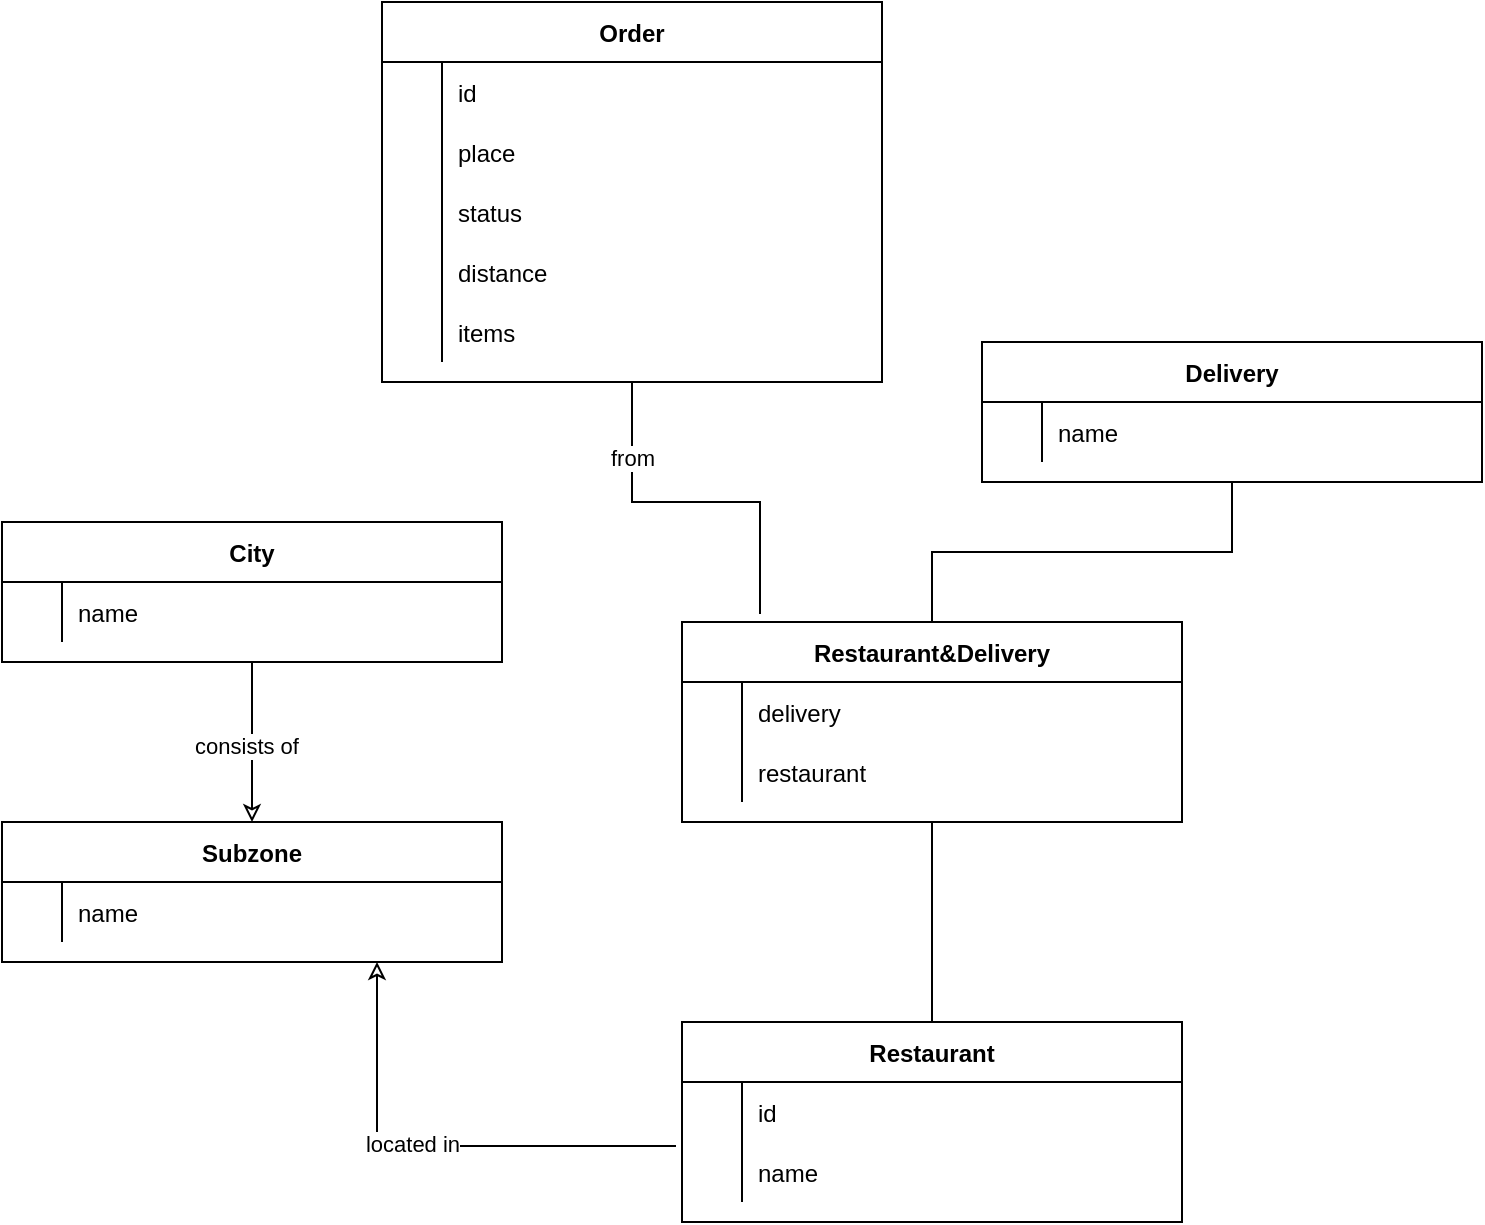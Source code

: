 <mxfile version="26.1.0">
  <diagram id="R2lEEEUBdFMjLlhIrx00" name="Page-1">
    <mxGraphModel dx="986" dy="668" grid="1" gridSize="10" guides="1" tooltips="1" connect="1" arrows="1" fold="1" page="1" pageScale="1" pageWidth="850" pageHeight="1100" math="0" shadow="0" extFonts="Permanent Marker^https://fonts.googleapis.com/css?family=Permanent+Marker">
      <root>
        <mxCell id="0" />
        <mxCell id="1" parent="0" />
        <mxCell id="lhuaWtM2x6Sv4wG-J0oP-39" style="edgeStyle=orthogonalEdgeStyle;rounded=0;orthogonalLoop=1;jettySize=auto;html=1;exitX=-0.012;exitY=1.067;exitDx=0;exitDy=0;entryX=0.75;entryY=1;entryDx=0;entryDy=0;endArrow=classic;startFill=0;exitPerimeter=0;startArrow=none;endFill=0;" parent="1" source="lhuaWtM2x6Sv4wG-J0oP-5" target="lhuaWtM2x6Sv4wG-J0oP-22" edge="1">
          <mxGeometry relative="1" as="geometry">
            <mxPoint x="440" y="845" as="sourcePoint" />
            <mxPoint x="300" y="745" as="targetPoint" />
            <Array as="points">
              <mxPoint x="238" y="862" />
            </Array>
          </mxGeometry>
        </mxCell>
        <mxCell id="lhuaWtM2x6Sv4wG-J0oP-40" value="located in" style="edgeLabel;html=1;align=center;verticalAlign=middle;resizable=0;points=[];" parent="lhuaWtM2x6Sv4wG-J0oP-39" vertex="1" connectable="0">
          <mxGeometry x="0.092" y="-1" relative="1" as="geometry">
            <mxPoint as="offset" />
          </mxGeometry>
        </mxCell>
        <mxCell id="lhuaWtM2x6Sv4wG-J0oP-53" style="edgeStyle=orthogonalEdgeStyle;rounded=0;orthogonalLoop=1;jettySize=auto;html=1;exitX=0.5;exitY=0;exitDx=0;exitDy=0;entryX=0.5;entryY=1;entryDx=0;entryDy=0;endArrow=none;startFill=0;" parent="1" source="lhuaWtM2x6Sv4wG-J0oP-1" target="lhuaWtM2x6Sv4wG-J0oP-46" edge="1">
          <mxGeometry relative="1" as="geometry" />
        </mxCell>
        <mxCell id="lhuaWtM2x6Sv4wG-J0oP-1" value="Restaurant" style="shape=table;startSize=30;container=1;collapsible=1;childLayout=tableLayout;fixedRows=1;rowLines=0;fontStyle=1;align=center;resizeLast=1;" parent="1" vertex="1">
          <mxGeometry x="390" y="800" width="250" height="100" as="geometry" />
        </mxCell>
        <mxCell id="lhuaWtM2x6Sv4wG-J0oP-5" value="" style="shape=partialRectangle;collapsible=0;dropTarget=0;pointerEvents=0;fillColor=none;points=[[0,0.5],[1,0.5]];portConstraint=eastwest;top=0;left=0;right=0;bottom=0;" parent="lhuaWtM2x6Sv4wG-J0oP-1" vertex="1">
          <mxGeometry y="30" width="250" height="30" as="geometry" />
        </mxCell>
        <mxCell id="lhuaWtM2x6Sv4wG-J0oP-6" value="" style="shape=partialRectangle;overflow=hidden;connectable=0;fillColor=none;top=0;left=0;bottom=0;right=0;" parent="lhuaWtM2x6Sv4wG-J0oP-5" vertex="1">
          <mxGeometry width="30" height="30" as="geometry">
            <mxRectangle width="30" height="30" as="alternateBounds" />
          </mxGeometry>
        </mxCell>
        <mxCell id="lhuaWtM2x6Sv4wG-J0oP-7" value="id" style="shape=partialRectangle;overflow=hidden;connectable=0;fillColor=none;top=0;left=0;bottom=0;right=0;align=left;spacingLeft=6;" parent="lhuaWtM2x6Sv4wG-J0oP-5" vertex="1">
          <mxGeometry x="30" width="220" height="30" as="geometry">
            <mxRectangle width="220" height="30" as="alternateBounds" />
          </mxGeometry>
        </mxCell>
        <mxCell id="lhuaWtM2x6Sv4wG-J0oP-58" value="" style="shape=partialRectangle;collapsible=0;dropTarget=0;pointerEvents=0;fillColor=none;points=[[0,0.5],[1,0.5]];portConstraint=eastwest;top=0;left=0;right=0;bottom=0;" parent="lhuaWtM2x6Sv4wG-J0oP-1" vertex="1">
          <mxGeometry y="60" width="250" height="30" as="geometry" />
        </mxCell>
        <mxCell id="lhuaWtM2x6Sv4wG-J0oP-59" value="" style="shape=partialRectangle;overflow=hidden;connectable=0;fillColor=none;top=0;left=0;bottom=0;right=0;" parent="lhuaWtM2x6Sv4wG-J0oP-58" vertex="1">
          <mxGeometry width="30" height="30" as="geometry">
            <mxRectangle width="30" height="30" as="alternateBounds" />
          </mxGeometry>
        </mxCell>
        <mxCell id="lhuaWtM2x6Sv4wG-J0oP-60" value="name" style="shape=partialRectangle;overflow=hidden;connectable=0;fillColor=none;top=0;left=0;bottom=0;right=0;align=left;spacingLeft=6;" parent="lhuaWtM2x6Sv4wG-J0oP-58" vertex="1">
          <mxGeometry x="30" width="220" height="30" as="geometry">
            <mxRectangle width="220" height="30" as="alternateBounds" />
          </mxGeometry>
        </mxCell>
        <mxCell id="lhuaWtM2x6Sv4wG-J0oP-36" style="edgeStyle=orthogonalEdgeStyle;rounded=0;orthogonalLoop=1;jettySize=auto;html=1;exitX=0.5;exitY=1;exitDx=0;exitDy=0;entryX=0.5;entryY=0;entryDx=0;entryDy=0;endArrow=classic;startFill=0;endFill=0;" parent="1" source="lhuaWtM2x6Sv4wG-J0oP-8" target="lhuaWtM2x6Sv4wG-J0oP-22" edge="1">
          <mxGeometry relative="1" as="geometry" />
        </mxCell>
        <mxCell id="lhuaWtM2x6Sv4wG-J0oP-38" value="consists of" style="edgeLabel;html=1;align=center;verticalAlign=middle;resizable=0;points=[];" parent="lhuaWtM2x6Sv4wG-J0oP-36" vertex="1" connectable="0">
          <mxGeometry x="0.036" y="-3" relative="1" as="geometry">
            <mxPoint as="offset" />
          </mxGeometry>
        </mxCell>
        <mxCell id="lhuaWtM2x6Sv4wG-J0oP-8" value="City" style="shape=table;startSize=30;container=1;collapsible=1;childLayout=tableLayout;fixedRows=1;rowLines=0;fontStyle=1;align=center;resizeLast=1;" parent="1" vertex="1">
          <mxGeometry x="50" y="550" width="250" height="70" as="geometry" />
        </mxCell>
        <mxCell id="lhuaWtM2x6Sv4wG-J0oP-12" value="" style="shape=partialRectangle;collapsible=0;dropTarget=0;pointerEvents=0;fillColor=none;points=[[0,0.5],[1,0.5]];portConstraint=eastwest;top=0;left=0;right=0;bottom=0;" parent="lhuaWtM2x6Sv4wG-J0oP-8" vertex="1">
          <mxGeometry y="30" width="250" height="30" as="geometry" />
        </mxCell>
        <mxCell id="lhuaWtM2x6Sv4wG-J0oP-13" value="" style="shape=partialRectangle;overflow=hidden;connectable=0;fillColor=none;top=0;left=0;bottom=0;right=0;" parent="lhuaWtM2x6Sv4wG-J0oP-12" vertex="1">
          <mxGeometry width="30" height="30" as="geometry">
            <mxRectangle width="30" height="30" as="alternateBounds" />
          </mxGeometry>
        </mxCell>
        <mxCell id="lhuaWtM2x6Sv4wG-J0oP-14" value="name" style="shape=partialRectangle;overflow=hidden;connectable=0;fillColor=none;top=0;left=0;bottom=0;right=0;align=left;spacingLeft=6;" parent="lhuaWtM2x6Sv4wG-J0oP-12" vertex="1">
          <mxGeometry x="30" width="220" height="30" as="geometry">
            <mxRectangle width="220" height="30" as="alternateBounds" />
          </mxGeometry>
        </mxCell>
        <mxCell id="lhuaWtM2x6Sv4wG-J0oP-43" style="edgeStyle=orthogonalEdgeStyle;rounded=0;orthogonalLoop=1;jettySize=auto;html=1;exitX=0.5;exitY=1;exitDx=0;exitDy=0;entryX=0.156;entryY=-0.04;entryDx=0;entryDy=0;endArrow=none;startFill=0;entryPerimeter=0;" parent="1" source="lhuaWtM2x6Sv4wG-J0oP-15" target="lhuaWtM2x6Sv4wG-J0oP-46" edge="1">
          <mxGeometry relative="1" as="geometry">
            <mxPoint x="390" y="645" as="targetPoint" />
          </mxGeometry>
        </mxCell>
        <mxCell id="lhuaWtM2x6Sv4wG-J0oP-44" value="from" style="edgeLabel;html=1;align=center;verticalAlign=middle;resizable=0;points=[];" parent="lhuaWtM2x6Sv4wG-J0oP-43" vertex="1" connectable="0">
          <mxGeometry x="-0.583" relative="1" as="geometry">
            <mxPoint as="offset" />
          </mxGeometry>
        </mxCell>
        <mxCell id="lhuaWtM2x6Sv4wG-J0oP-15" value="Order" style="shape=table;startSize=30;container=1;collapsible=1;childLayout=tableLayout;fixedRows=1;rowLines=0;fontStyle=1;align=center;resizeLast=1;" parent="1" vertex="1">
          <mxGeometry x="240" y="290" width="250" height="190" as="geometry" />
        </mxCell>
        <mxCell id="lhuaWtM2x6Sv4wG-J0oP-55" value="" style="shape=partialRectangle;collapsible=0;dropTarget=0;pointerEvents=0;fillColor=none;points=[[0,0.5],[1,0.5]];portConstraint=eastwest;top=0;left=0;right=0;bottom=0;" parent="lhuaWtM2x6Sv4wG-J0oP-15" vertex="1">
          <mxGeometry y="30" width="250" height="30" as="geometry" />
        </mxCell>
        <mxCell id="lhuaWtM2x6Sv4wG-J0oP-56" value="" style="shape=partialRectangle;overflow=hidden;connectable=0;fillColor=none;top=0;left=0;bottom=0;right=0;" parent="lhuaWtM2x6Sv4wG-J0oP-55" vertex="1">
          <mxGeometry width="30" height="30" as="geometry">
            <mxRectangle width="30" height="30" as="alternateBounds" />
          </mxGeometry>
        </mxCell>
        <mxCell id="lhuaWtM2x6Sv4wG-J0oP-57" value="id" style="shape=partialRectangle;overflow=hidden;connectable=0;fillColor=none;top=0;left=0;bottom=0;right=0;align=left;spacingLeft=6;" parent="lhuaWtM2x6Sv4wG-J0oP-55" vertex="1">
          <mxGeometry x="30" width="220" height="30" as="geometry">
            <mxRectangle width="220" height="30" as="alternateBounds" />
          </mxGeometry>
        </mxCell>
        <mxCell id="lhuaWtM2x6Sv4wG-J0oP-19" value="" style="shape=partialRectangle;collapsible=0;dropTarget=0;pointerEvents=0;fillColor=none;points=[[0,0.5],[1,0.5]];portConstraint=eastwest;top=0;left=0;right=0;bottom=0;" parent="lhuaWtM2x6Sv4wG-J0oP-15" vertex="1">
          <mxGeometry y="60" width="250" height="30" as="geometry" />
        </mxCell>
        <mxCell id="lhuaWtM2x6Sv4wG-J0oP-20" value="" style="shape=partialRectangle;overflow=hidden;connectable=0;fillColor=none;top=0;left=0;bottom=0;right=0;" parent="lhuaWtM2x6Sv4wG-J0oP-19" vertex="1">
          <mxGeometry width="30" height="30" as="geometry">
            <mxRectangle width="30" height="30" as="alternateBounds" />
          </mxGeometry>
        </mxCell>
        <mxCell id="lhuaWtM2x6Sv4wG-J0oP-21" value="place" style="shape=partialRectangle;overflow=hidden;connectable=0;fillColor=none;top=0;left=0;bottom=0;right=0;align=left;spacingLeft=6;" parent="lhuaWtM2x6Sv4wG-J0oP-19" vertex="1">
          <mxGeometry x="30" width="220" height="30" as="geometry">
            <mxRectangle width="220" height="30" as="alternateBounds" />
          </mxGeometry>
        </mxCell>
        <mxCell id="lhuaWtM2x6Sv4wG-J0oP-64" value="" style="shape=partialRectangle;collapsible=0;dropTarget=0;pointerEvents=0;fillColor=none;points=[[0,0.5],[1,0.5]];portConstraint=eastwest;top=0;left=0;right=0;bottom=0;" parent="lhuaWtM2x6Sv4wG-J0oP-15" vertex="1">
          <mxGeometry y="90" width="250" height="30" as="geometry" />
        </mxCell>
        <mxCell id="lhuaWtM2x6Sv4wG-J0oP-65" value="" style="shape=partialRectangle;overflow=hidden;connectable=0;fillColor=none;top=0;left=0;bottom=0;right=0;" parent="lhuaWtM2x6Sv4wG-J0oP-64" vertex="1">
          <mxGeometry width="30" height="30" as="geometry">
            <mxRectangle width="30" height="30" as="alternateBounds" />
          </mxGeometry>
        </mxCell>
        <mxCell id="lhuaWtM2x6Sv4wG-J0oP-66" value="status" style="shape=partialRectangle;overflow=hidden;connectable=0;fillColor=none;top=0;left=0;bottom=0;right=0;align=left;spacingLeft=6;" parent="lhuaWtM2x6Sv4wG-J0oP-64" vertex="1">
          <mxGeometry x="30" width="220" height="30" as="geometry">
            <mxRectangle width="220" height="30" as="alternateBounds" />
          </mxGeometry>
        </mxCell>
        <mxCell id="lhuaWtM2x6Sv4wG-J0oP-67" value="" style="shape=partialRectangle;collapsible=0;dropTarget=0;pointerEvents=0;fillColor=none;points=[[0,0.5],[1,0.5]];portConstraint=eastwest;top=0;left=0;right=0;bottom=0;" parent="lhuaWtM2x6Sv4wG-J0oP-15" vertex="1">
          <mxGeometry y="120" width="250" height="30" as="geometry" />
        </mxCell>
        <mxCell id="lhuaWtM2x6Sv4wG-J0oP-68" value="" style="shape=partialRectangle;overflow=hidden;connectable=0;fillColor=none;top=0;left=0;bottom=0;right=0;" parent="lhuaWtM2x6Sv4wG-J0oP-67" vertex="1">
          <mxGeometry width="30" height="30" as="geometry">
            <mxRectangle width="30" height="30" as="alternateBounds" />
          </mxGeometry>
        </mxCell>
        <mxCell id="lhuaWtM2x6Sv4wG-J0oP-69" value="distance" style="shape=partialRectangle;overflow=hidden;connectable=0;fillColor=none;top=0;left=0;bottom=0;right=0;align=left;spacingLeft=6;" parent="lhuaWtM2x6Sv4wG-J0oP-67" vertex="1">
          <mxGeometry x="30" width="220" height="30" as="geometry">
            <mxRectangle width="220" height="30" as="alternateBounds" />
          </mxGeometry>
        </mxCell>
        <mxCell id="lhuaWtM2x6Sv4wG-J0oP-70" value="" style="shape=partialRectangle;collapsible=0;dropTarget=0;pointerEvents=0;fillColor=none;points=[[0,0.5],[1,0.5]];portConstraint=eastwest;top=0;left=0;right=0;bottom=0;" parent="lhuaWtM2x6Sv4wG-J0oP-15" vertex="1">
          <mxGeometry y="150" width="250" height="30" as="geometry" />
        </mxCell>
        <mxCell id="lhuaWtM2x6Sv4wG-J0oP-71" value="" style="shape=partialRectangle;overflow=hidden;connectable=0;fillColor=none;top=0;left=0;bottom=0;right=0;" parent="lhuaWtM2x6Sv4wG-J0oP-70" vertex="1">
          <mxGeometry width="30" height="30" as="geometry">
            <mxRectangle width="30" height="30" as="alternateBounds" />
          </mxGeometry>
        </mxCell>
        <mxCell id="lhuaWtM2x6Sv4wG-J0oP-72" value="items" style="shape=partialRectangle;overflow=hidden;connectable=0;fillColor=none;top=0;left=0;bottom=0;right=0;align=left;spacingLeft=6;" parent="lhuaWtM2x6Sv4wG-J0oP-70" vertex="1">
          <mxGeometry x="30" width="220" height="30" as="geometry">
            <mxRectangle width="220" height="30" as="alternateBounds" />
          </mxGeometry>
        </mxCell>
        <mxCell id="lhuaWtM2x6Sv4wG-J0oP-22" value="Subzone" style="shape=table;startSize=30;container=1;collapsible=1;childLayout=tableLayout;fixedRows=1;rowLines=0;fontStyle=1;align=center;resizeLast=1;" parent="1" vertex="1">
          <mxGeometry x="50" y="700" width="250" height="70" as="geometry" />
        </mxCell>
        <mxCell id="lhuaWtM2x6Sv4wG-J0oP-26" value="" style="shape=partialRectangle;collapsible=0;dropTarget=0;pointerEvents=0;fillColor=none;points=[[0,0.5],[1,0.5]];portConstraint=eastwest;top=0;left=0;right=0;bottom=0;" parent="lhuaWtM2x6Sv4wG-J0oP-22" vertex="1">
          <mxGeometry y="30" width="250" height="30" as="geometry" />
        </mxCell>
        <mxCell id="lhuaWtM2x6Sv4wG-J0oP-27" value="" style="shape=partialRectangle;overflow=hidden;connectable=0;fillColor=none;top=0;left=0;bottom=0;right=0;" parent="lhuaWtM2x6Sv4wG-J0oP-26" vertex="1">
          <mxGeometry width="30" height="30" as="geometry">
            <mxRectangle width="30" height="30" as="alternateBounds" />
          </mxGeometry>
        </mxCell>
        <mxCell id="lhuaWtM2x6Sv4wG-J0oP-28" value="name" style="shape=partialRectangle;overflow=hidden;connectable=0;fillColor=none;top=0;left=0;bottom=0;right=0;align=left;spacingLeft=6;" parent="lhuaWtM2x6Sv4wG-J0oP-26" vertex="1">
          <mxGeometry x="30" width="220" height="30" as="geometry">
            <mxRectangle width="220" height="30" as="alternateBounds" />
          </mxGeometry>
        </mxCell>
        <mxCell id="lhuaWtM2x6Sv4wG-J0oP-54" style="edgeStyle=orthogonalEdgeStyle;rounded=0;orthogonalLoop=1;jettySize=auto;html=1;exitX=0.5;exitY=1;exitDx=0;exitDy=0;entryX=0.5;entryY=0;entryDx=0;entryDy=0;endArrow=none;startFill=0;" parent="1" source="lhuaWtM2x6Sv4wG-J0oP-29" target="lhuaWtM2x6Sv4wG-J0oP-46" edge="1">
          <mxGeometry relative="1" as="geometry" />
        </mxCell>
        <mxCell id="lhuaWtM2x6Sv4wG-J0oP-29" value="Delivery" style="shape=table;startSize=30;container=1;collapsible=1;childLayout=tableLayout;fixedRows=1;rowLines=0;fontStyle=1;align=center;resizeLast=1;" parent="1" vertex="1">
          <mxGeometry x="540" y="460" width="250" height="70" as="geometry" />
        </mxCell>
        <mxCell id="lhuaWtM2x6Sv4wG-J0oP-33" value="" style="shape=partialRectangle;collapsible=0;dropTarget=0;pointerEvents=0;fillColor=none;points=[[0,0.5],[1,0.5]];portConstraint=eastwest;top=0;left=0;right=0;bottom=0;" parent="lhuaWtM2x6Sv4wG-J0oP-29" vertex="1">
          <mxGeometry y="30" width="250" height="30" as="geometry" />
        </mxCell>
        <mxCell id="lhuaWtM2x6Sv4wG-J0oP-34" value="" style="shape=partialRectangle;overflow=hidden;connectable=0;fillColor=none;top=0;left=0;bottom=0;right=0;" parent="lhuaWtM2x6Sv4wG-J0oP-33" vertex="1">
          <mxGeometry width="30" height="30" as="geometry">
            <mxRectangle width="30" height="30" as="alternateBounds" />
          </mxGeometry>
        </mxCell>
        <mxCell id="lhuaWtM2x6Sv4wG-J0oP-35" value="name" style="shape=partialRectangle;overflow=hidden;connectable=0;fillColor=none;top=0;left=0;bottom=0;right=0;align=left;spacingLeft=6;" parent="lhuaWtM2x6Sv4wG-J0oP-33" vertex="1">
          <mxGeometry x="30" width="220" height="30" as="geometry">
            <mxRectangle width="220" height="30" as="alternateBounds" />
          </mxGeometry>
        </mxCell>
        <mxCell id="lhuaWtM2x6Sv4wG-J0oP-46" value="Restaurant&amp;Delivery" style="shape=table;startSize=30;container=1;collapsible=1;childLayout=tableLayout;fixedRows=1;rowLines=0;fontStyle=1;align=center;resizeLast=1;" parent="1" vertex="1">
          <mxGeometry x="390" y="600" width="250" height="100" as="geometry" />
        </mxCell>
        <mxCell id="lhuaWtM2x6Sv4wG-J0oP-50" value="" style="shape=partialRectangle;collapsible=0;dropTarget=0;pointerEvents=0;fillColor=none;points=[[0,0.5],[1,0.5]];portConstraint=eastwest;top=0;left=0;right=0;bottom=0;" parent="lhuaWtM2x6Sv4wG-J0oP-46" vertex="1">
          <mxGeometry y="30" width="250" height="30" as="geometry" />
        </mxCell>
        <mxCell id="lhuaWtM2x6Sv4wG-J0oP-51" value="" style="shape=partialRectangle;overflow=hidden;connectable=0;fillColor=none;top=0;left=0;bottom=0;right=0;" parent="lhuaWtM2x6Sv4wG-J0oP-50" vertex="1">
          <mxGeometry width="30" height="30" as="geometry">
            <mxRectangle width="30" height="30" as="alternateBounds" />
          </mxGeometry>
        </mxCell>
        <mxCell id="lhuaWtM2x6Sv4wG-J0oP-52" value="delivery" style="shape=partialRectangle;overflow=hidden;connectable=0;fillColor=none;top=0;left=0;bottom=0;right=0;align=left;spacingLeft=6;" parent="lhuaWtM2x6Sv4wG-J0oP-50" vertex="1">
          <mxGeometry x="30" width="220" height="30" as="geometry">
            <mxRectangle width="220" height="30" as="alternateBounds" />
          </mxGeometry>
        </mxCell>
        <mxCell id="lhuaWtM2x6Sv4wG-J0oP-61" value="" style="shape=partialRectangle;collapsible=0;dropTarget=0;pointerEvents=0;fillColor=none;points=[[0,0.5],[1,0.5]];portConstraint=eastwest;top=0;left=0;right=0;bottom=0;" parent="lhuaWtM2x6Sv4wG-J0oP-46" vertex="1">
          <mxGeometry y="60" width="250" height="30" as="geometry" />
        </mxCell>
        <mxCell id="lhuaWtM2x6Sv4wG-J0oP-62" value="" style="shape=partialRectangle;overflow=hidden;connectable=0;fillColor=none;top=0;left=0;bottom=0;right=0;" parent="lhuaWtM2x6Sv4wG-J0oP-61" vertex="1">
          <mxGeometry width="30" height="30" as="geometry">
            <mxRectangle width="30" height="30" as="alternateBounds" />
          </mxGeometry>
        </mxCell>
        <mxCell id="lhuaWtM2x6Sv4wG-J0oP-63" value="restaurant" style="shape=partialRectangle;overflow=hidden;connectable=0;fillColor=none;top=0;left=0;bottom=0;right=0;align=left;spacingLeft=6;" parent="lhuaWtM2x6Sv4wG-J0oP-61" vertex="1">
          <mxGeometry x="30" width="220" height="30" as="geometry">
            <mxRectangle width="220" height="30" as="alternateBounds" />
          </mxGeometry>
        </mxCell>
      </root>
    </mxGraphModel>
  </diagram>
</mxfile>
